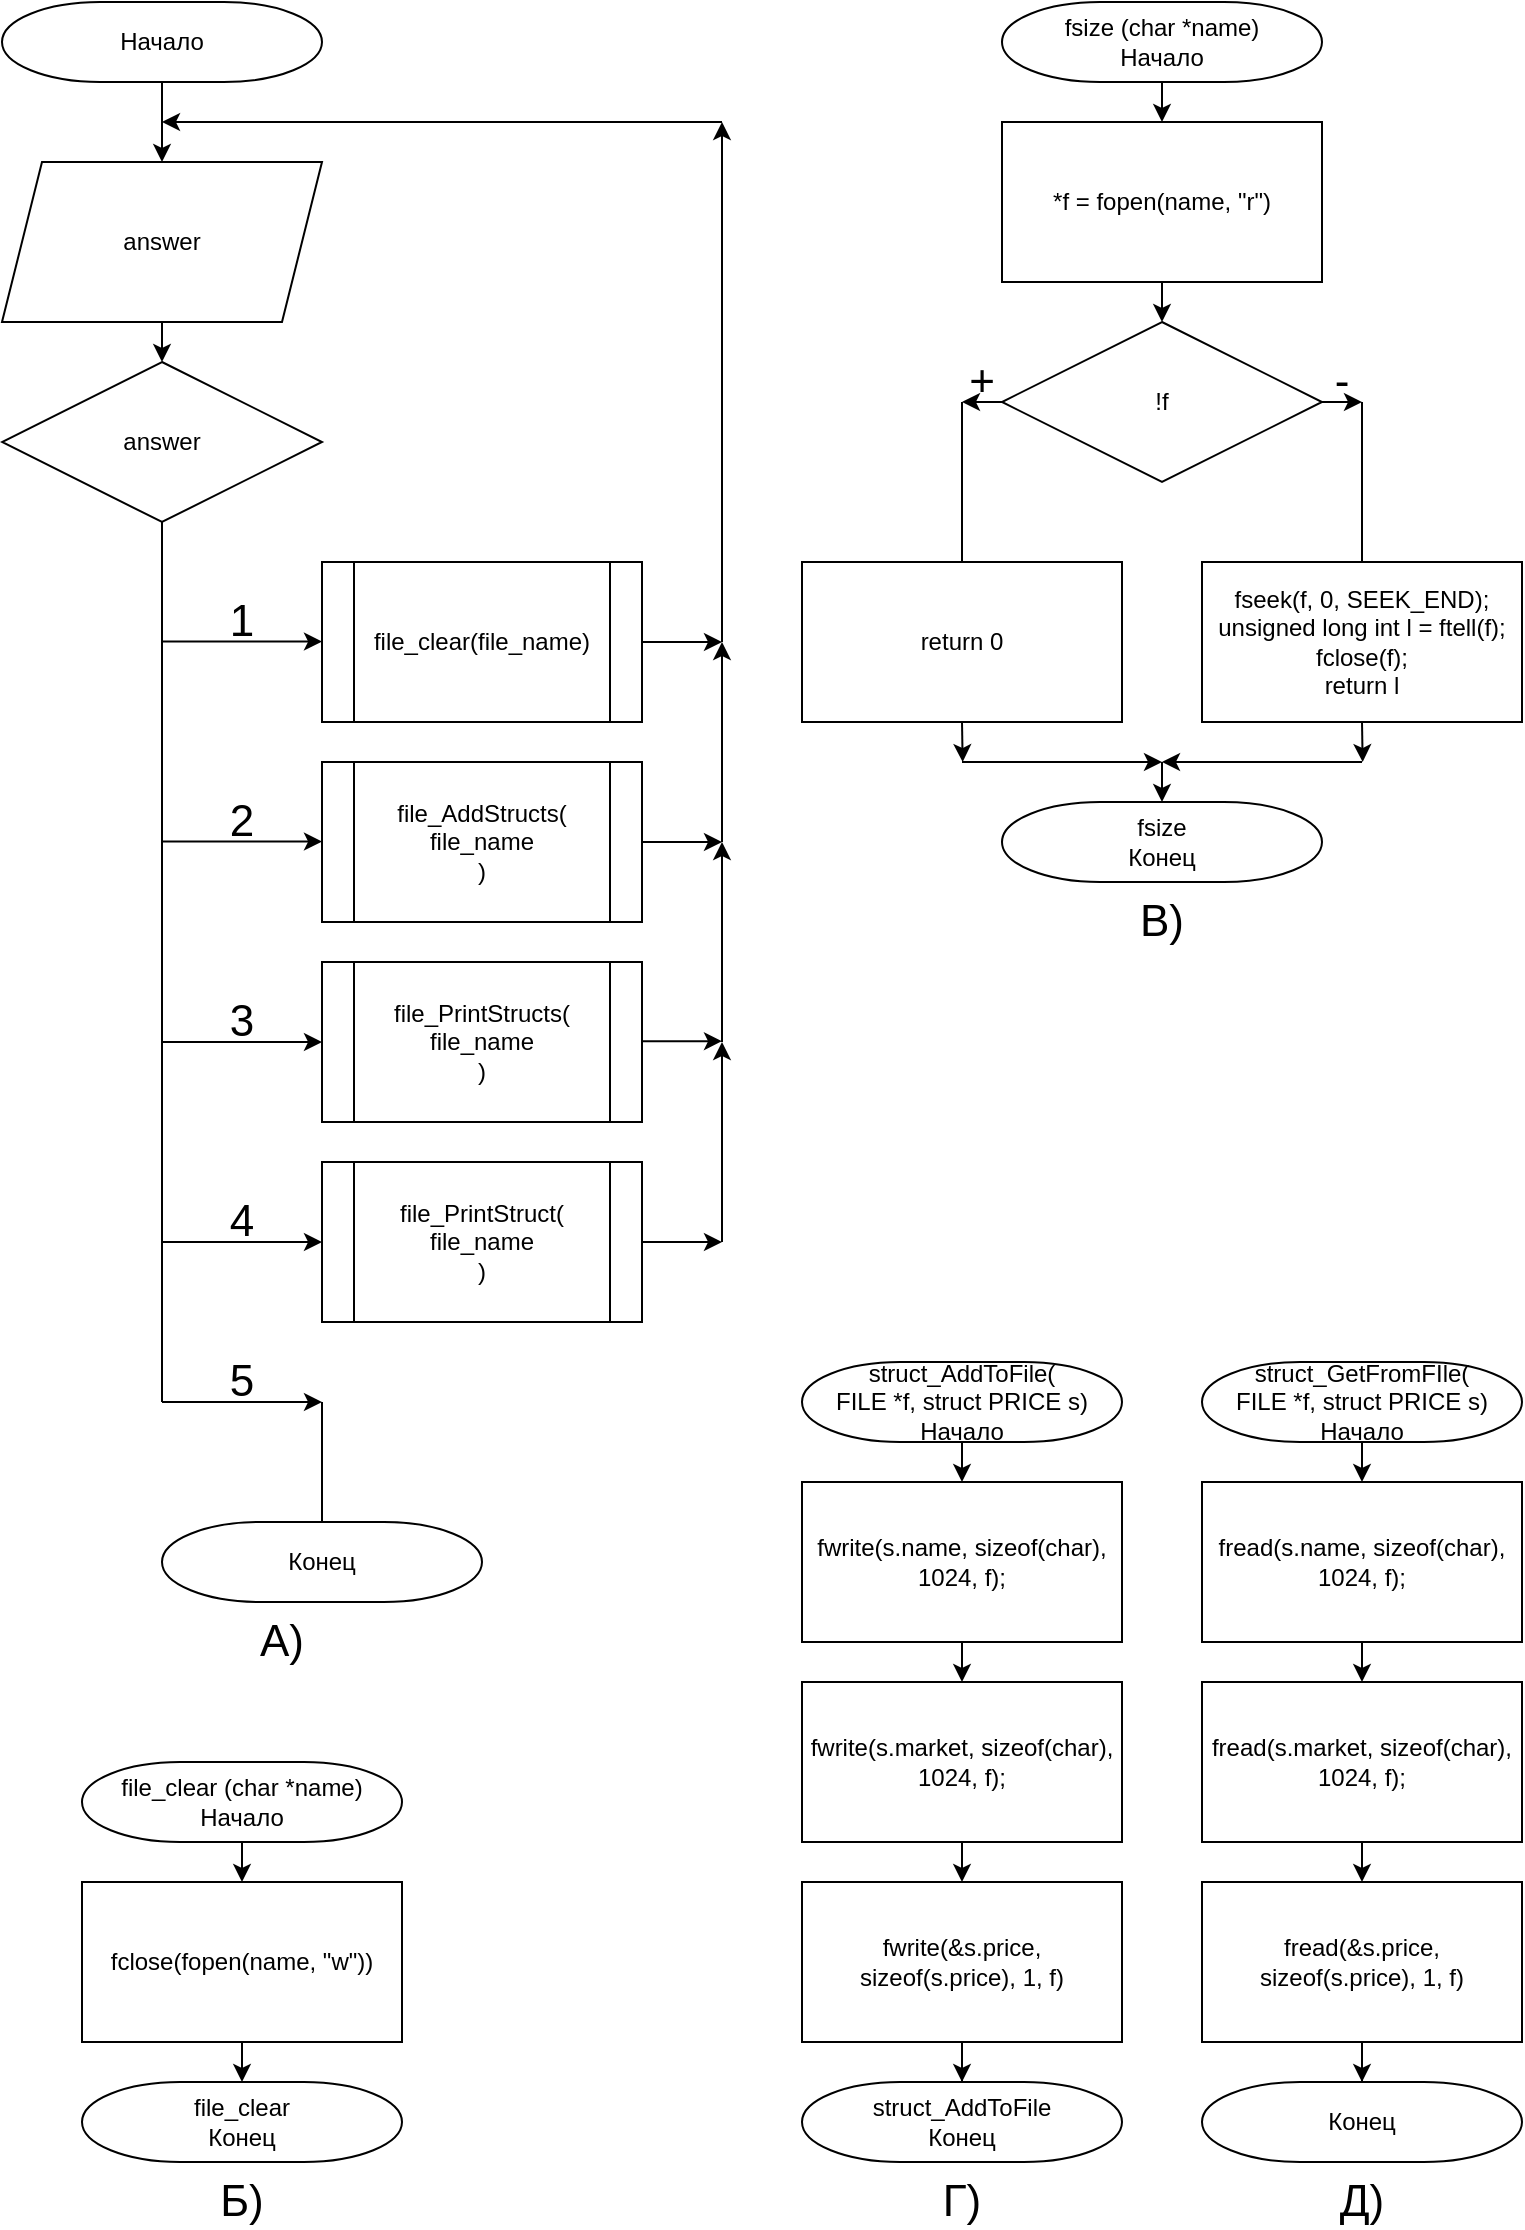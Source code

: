 <mxfile version="14.1.8" type="device" pages="3"><diagram id="pUwNR66E3XtHaCzTNT6c" name="main;fsize;file_clear;struct_AddToFile;struct_GetFromFile"><mxGraphModel dx="1086" dy="970" grid="1" gridSize="10" guides="1" tooltips="1" connect="1" arrows="1" fold="1" page="1" pageScale="1" pageWidth="827" pageHeight="1169" math="0" shadow="0"><root><mxCell id="0"/><mxCell id="1" parent="0"/><mxCell id="ccb8fR4WlnokA4DlGtpQ-32" style="edgeStyle=orthogonalEdgeStyle;rounded=0;orthogonalLoop=1;jettySize=auto;html=1;exitX=0.5;exitY=1;exitDx=0;exitDy=0;exitPerimeter=0;entryX=0.5;entryY=0;entryDx=0;entryDy=0;" parent="1" source="ccb8fR4WlnokA4DlGtpQ-3" target="ccb8fR4WlnokA4DlGtpQ-5" edge="1"><mxGeometry relative="1" as="geometry"/></mxCell><mxCell id="ccb8fR4WlnokA4DlGtpQ-3" value="Начало" style="strokeWidth=1;html=1;shape=mxgraph.flowchart.terminator;whiteSpace=wrap;perimeterSpacing=0;aspect=fixed;" parent="1" vertex="1"><mxGeometry x="40" y="40" width="160" height="40" as="geometry"/></mxCell><mxCell id="ccb8fR4WlnokA4DlGtpQ-33" style="edgeStyle=orthogonalEdgeStyle;rounded=0;orthogonalLoop=1;jettySize=auto;html=1;exitX=0.5;exitY=1;exitDx=0;exitDy=0;entryX=0.5;entryY=0;entryDx=0;entryDy=0;" parent="1" source="ccb8fR4WlnokA4DlGtpQ-5" target="ccb8fR4WlnokA4DlGtpQ-6" edge="1"><mxGeometry relative="1" as="geometry"/></mxCell><mxCell id="ccb8fR4WlnokA4DlGtpQ-5" value="answer" style="shape=parallelogram;perimeter=parallelogramPerimeter;whiteSpace=wrap;html=1;fixedSize=1;" parent="1" vertex="1"><mxGeometry x="40" y="120" width="160" height="80" as="geometry"/></mxCell><mxCell id="ccb8fR4WlnokA4DlGtpQ-6" value="answer" style="rhombus;whiteSpace=wrap;html=1;strokeWidth=1;" parent="1" vertex="1"><mxGeometry x="40" y="220" width="160" height="80" as="geometry"/></mxCell><mxCell id="ccb8fR4WlnokA4DlGtpQ-7" value="file_clear(file_name)" style="shape=process;whiteSpace=wrap;html=1;backgroundOutline=1;" parent="1" vertex="1"><mxGeometry x="200" y="320" width="160" height="80" as="geometry"/></mxCell><mxCell id="ccb8fR4WlnokA4DlGtpQ-8" value="file_AddStructs(&lt;br&gt;file_name&lt;br&gt;)" style="shape=process;whiteSpace=wrap;html=1;backgroundOutline=1;" parent="1" vertex="1"><mxGeometry x="200" y="420" width="160" height="80" as="geometry"/></mxCell><mxCell id="ccb8fR4WlnokA4DlGtpQ-9" value="file_PrintStructs(&lt;br&gt;file_name&lt;br&gt;)" style="shape=process;whiteSpace=wrap;html=1;backgroundOutline=1;" parent="1" vertex="1"><mxGeometry x="200" y="520" width="160" height="80" as="geometry"/></mxCell><mxCell id="ccb8fR4WlnokA4DlGtpQ-10" value="file_PrintStruct(&lt;br&gt;file_name&lt;br&gt;)" style="shape=process;whiteSpace=wrap;html=1;backgroundOutline=1;" parent="1" vertex="1"><mxGeometry x="200" y="620" width="160" height="80" as="geometry"/></mxCell><mxCell id="ccb8fR4WlnokA4DlGtpQ-11" value="" style="endArrow=none;html=1;entryX=0.5;entryY=1;entryDx=0;entryDy=0;" parent="1" target="ccb8fR4WlnokA4DlGtpQ-6" edge="1"><mxGeometry width="50" height="50" relative="1" as="geometry"><mxPoint x="120" y="740" as="sourcePoint"/><mxPoint x="340" y="450" as="targetPoint"/></mxGeometry></mxCell><mxCell id="ccb8fR4WlnokA4DlGtpQ-12" value="" style="endArrow=classic;html=1;entryX=0;entryY=0.5;entryDx=0;entryDy=0;" parent="1" target="ccb8fR4WlnokA4DlGtpQ-10" edge="1"><mxGeometry width="50" height="50" relative="1" as="geometry"><mxPoint x="120" y="660" as="sourcePoint"/><mxPoint x="160" y="700" as="targetPoint"/></mxGeometry></mxCell><mxCell id="ccb8fR4WlnokA4DlGtpQ-13" value="" style="endArrow=classic;html=1;entryX=0;entryY=0.5;entryDx=0;entryDy=0;" parent="1" target="ccb8fR4WlnokA4DlGtpQ-9" edge="1"><mxGeometry width="50" height="50" relative="1" as="geometry"><mxPoint x="120" y="560" as="sourcePoint"/><mxPoint x="370" y="450" as="targetPoint"/></mxGeometry></mxCell><mxCell id="ccb8fR4WlnokA4DlGtpQ-14" value="" style="endArrow=classic;html=1;entryX=0;entryY=0.5;entryDx=0;entryDy=0;" parent="1" edge="1"><mxGeometry width="50" height="50" relative="1" as="geometry"><mxPoint x="120" y="459.8" as="sourcePoint"/><mxPoint x="200" y="459.8" as="targetPoint"/></mxGeometry></mxCell><mxCell id="ccb8fR4WlnokA4DlGtpQ-15" value="" style="endArrow=classic;html=1;entryX=0;entryY=0.5;entryDx=0;entryDy=0;" parent="1" edge="1"><mxGeometry width="50" height="50" relative="1" as="geometry"><mxPoint x="120" y="359.8" as="sourcePoint"/><mxPoint x="200" y="359.8" as="targetPoint"/></mxGeometry></mxCell><mxCell id="ccb8fR4WlnokA4DlGtpQ-16" value="&lt;font style=&quot;font-size: 22px&quot;&gt;1&lt;/font&gt;" style="text;html=1;strokeColor=none;fillColor=none;align=center;verticalAlign=middle;whiteSpace=wrap;rounded=0;" parent="1" vertex="1"><mxGeometry x="140" y="340" width="40" height="20" as="geometry"/></mxCell><mxCell id="ccb8fR4WlnokA4DlGtpQ-17" value="" style="endArrow=classic;html=1;entryX=0;entryY=0.5;entryDx=0;entryDy=0;" parent="1" edge="1"><mxGeometry width="50" height="50" relative="1" as="geometry"><mxPoint x="120" y="740" as="sourcePoint"/><mxPoint x="200" y="740" as="targetPoint"/></mxGeometry></mxCell><mxCell id="ccb8fR4WlnokA4DlGtpQ-18" value="&lt;font style=&quot;font-size: 22px&quot;&gt;2&lt;/font&gt;" style="text;html=1;strokeColor=none;fillColor=none;align=center;verticalAlign=middle;whiteSpace=wrap;rounded=0;" parent="1" vertex="1"><mxGeometry x="140" y="440" width="40" height="20" as="geometry"/></mxCell><mxCell id="ccb8fR4WlnokA4DlGtpQ-19" value="&lt;font style=&quot;font-size: 22px&quot;&gt;3&lt;/font&gt;" style="text;html=1;strokeColor=none;fillColor=none;align=center;verticalAlign=middle;whiteSpace=wrap;rounded=0;" parent="1" vertex="1"><mxGeometry x="140" y="540" width="40" height="20" as="geometry"/></mxCell><mxCell id="ccb8fR4WlnokA4DlGtpQ-20" value="&lt;font style=&quot;font-size: 22px&quot;&gt;4&lt;/font&gt;" style="text;html=1;strokeColor=none;fillColor=none;align=center;verticalAlign=middle;whiteSpace=wrap;rounded=0;" parent="1" vertex="1"><mxGeometry x="140" y="640" width="40" height="20" as="geometry"/></mxCell><mxCell id="ccb8fR4WlnokA4DlGtpQ-21" value="&lt;font style=&quot;font-size: 22px&quot;&gt;5&lt;/font&gt;" style="text;html=1;strokeColor=none;fillColor=none;align=center;verticalAlign=middle;whiteSpace=wrap;rounded=0;" parent="1" vertex="1"><mxGeometry x="140" y="720" width="40" height="20" as="geometry"/></mxCell><mxCell id="ccb8fR4WlnokA4DlGtpQ-22" value="" style="endArrow=classic;html=1;exitX=1;exitY=0.5;exitDx=0;exitDy=0;" parent="1" source="ccb8fR4WlnokA4DlGtpQ-7" edge="1"><mxGeometry width="50" height="50" relative="1" as="geometry"><mxPoint x="320" y="340" as="sourcePoint"/><mxPoint x="400" y="360" as="targetPoint"/></mxGeometry></mxCell><mxCell id="ccb8fR4WlnokA4DlGtpQ-23" value="" style="endArrow=classic;html=1;exitX=1;exitY=0.5;exitDx=0;exitDy=0;" parent="1" edge="1"><mxGeometry width="50" height="50" relative="1" as="geometry"><mxPoint x="360" y="460" as="sourcePoint"/><mxPoint x="400" y="460" as="targetPoint"/></mxGeometry></mxCell><mxCell id="ccb8fR4WlnokA4DlGtpQ-24" value="" style="endArrow=classic;html=1;exitX=1;exitY=0.5;exitDx=0;exitDy=0;" parent="1" edge="1"><mxGeometry width="50" height="50" relative="1" as="geometry"><mxPoint x="360" y="559.6" as="sourcePoint"/><mxPoint x="400" y="559.6" as="targetPoint"/></mxGeometry></mxCell><mxCell id="ccb8fR4WlnokA4DlGtpQ-25" value="" style="endArrow=classic;html=1;exitX=1;exitY=0.5;exitDx=0;exitDy=0;" parent="1" edge="1"><mxGeometry width="50" height="50" relative="1" as="geometry"><mxPoint x="360" y="660" as="sourcePoint"/><mxPoint x="400" y="660" as="targetPoint"/></mxGeometry></mxCell><mxCell id="ccb8fR4WlnokA4DlGtpQ-27" value="" style="endArrow=classic;html=1;" parent="1" edge="1"><mxGeometry width="50" height="50" relative="1" as="geometry"><mxPoint x="400" y="660" as="sourcePoint"/><mxPoint x="400" y="560" as="targetPoint"/></mxGeometry></mxCell><mxCell id="ccb8fR4WlnokA4DlGtpQ-28" value="" style="endArrow=classic;html=1;" parent="1" edge="1"><mxGeometry width="50" height="50" relative="1" as="geometry"><mxPoint x="400" y="560" as="sourcePoint"/><mxPoint x="400" y="460" as="targetPoint"/></mxGeometry></mxCell><mxCell id="ccb8fR4WlnokA4DlGtpQ-29" value="" style="endArrow=classic;html=1;" parent="1" edge="1"><mxGeometry width="50" height="50" relative="1" as="geometry"><mxPoint x="400" y="460" as="sourcePoint"/><mxPoint x="400" y="360" as="targetPoint"/></mxGeometry></mxCell><mxCell id="ccb8fR4WlnokA4DlGtpQ-30" value="" style="endArrow=classic;html=1;" parent="1" edge="1"><mxGeometry width="50" height="50" relative="1" as="geometry"><mxPoint x="400" y="360" as="sourcePoint"/><mxPoint x="400" y="100" as="targetPoint"/></mxGeometry></mxCell><mxCell id="ccb8fR4WlnokA4DlGtpQ-31" value="" style="endArrow=classic;html=1;" parent="1" edge="1"><mxGeometry width="50" height="50" relative="1" as="geometry"><mxPoint x="400" y="100" as="sourcePoint"/><mxPoint x="120" y="100" as="targetPoint"/></mxGeometry></mxCell><mxCell id="ccb8fR4WlnokA4DlGtpQ-34" value="" style="endArrow=none;html=1;" parent="1" edge="1"><mxGeometry width="50" height="50" relative="1" as="geometry"><mxPoint x="200" y="800" as="sourcePoint"/><mxPoint x="200" y="740" as="targetPoint"/></mxGeometry></mxCell><mxCell id="ccb8fR4WlnokA4DlGtpQ-35" value="Конец" style="strokeWidth=1;html=1;shape=mxgraph.flowchart.terminator;whiteSpace=wrap;perimeterSpacing=0;aspect=fixed;" parent="1" vertex="1"><mxGeometry x="120" y="800" width="160" height="40" as="geometry"/></mxCell><mxCell id="ccb8fR4WlnokA4DlGtpQ-45" style="edgeStyle=orthogonalEdgeStyle;rounded=0;orthogonalLoop=1;jettySize=auto;html=1;exitX=0.5;exitY=1;exitDx=0;exitDy=0;exitPerimeter=0;entryX=0.5;entryY=0;entryDx=0;entryDy=0;" parent="1" source="ccb8fR4WlnokA4DlGtpQ-36" target="ccb8fR4WlnokA4DlGtpQ-37" edge="1"><mxGeometry relative="1" as="geometry"/></mxCell><mxCell id="ccb8fR4WlnokA4DlGtpQ-36" value="fsize (char *name)&lt;br&gt;Начало" style="strokeWidth=1;html=1;shape=mxgraph.flowchart.terminator;whiteSpace=wrap;perimeterSpacing=0;aspect=fixed;" parent="1" vertex="1"><mxGeometry x="540" y="40" width="160" height="40" as="geometry"/></mxCell><mxCell id="ccb8fR4WlnokA4DlGtpQ-46" style="edgeStyle=orthogonalEdgeStyle;rounded=0;orthogonalLoop=1;jettySize=auto;html=1;exitX=0.5;exitY=1;exitDx=0;exitDy=0;entryX=0.5;entryY=0;entryDx=0;entryDy=0;" parent="1" source="ccb8fR4WlnokA4DlGtpQ-37" target="ccb8fR4WlnokA4DlGtpQ-38" edge="1"><mxGeometry relative="1" as="geometry"/></mxCell><mxCell id="ccb8fR4WlnokA4DlGtpQ-37" value="*f = fopen(name, &quot;r&quot;)" style="rounded=0;whiteSpace=wrap;html=1;" parent="1" vertex="1"><mxGeometry x="540" y="100" width="160" height="80" as="geometry"/></mxCell><mxCell id="ccb8fR4WlnokA4DlGtpQ-38" value="!f" style="rhombus;whiteSpace=wrap;html=1;strokeWidth=1;" parent="1" vertex="1"><mxGeometry x="540" y="200" width="160" height="80" as="geometry"/></mxCell><mxCell id="ccb8fR4WlnokA4DlGtpQ-48" style="edgeStyle=orthogonalEdgeStyle;rounded=0;orthogonalLoop=1;jettySize=auto;html=1;exitX=0.5;exitY=1;exitDx=0;exitDy=0;" parent="1" source="ccb8fR4WlnokA4DlGtpQ-39" edge="1"><mxGeometry relative="1" as="geometry"><mxPoint x="520.333" y="420" as="targetPoint"/></mxGeometry></mxCell><mxCell id="ccb8fR4WlnokA4DlGtpQ-39" value="return 0" style="rounded=0;whiteSpace=wrap;html=1;" parent="1" vertex="1"><mxGeometry x="440" y="320" width="160" height="80" as="geometry"/></mxCell><mxCell id="ccb8fR4WlnokA4DlGtpQ-49" style="edgeStyle=orthogonalEdgeStyle;rounded=0;orthogonalLoop=1;jettySize=auto;html=1;exitX=0.5;exitY=1;exitDx=0;exitDy=0;" parent="1" source="ccb8fR4WlnokA4DlGtpQ-40" edge="1"><mxGeometry relative="1" as="geometry"><mxPoint x="720.333" y="420" as="targetPoint"/></mxGeometry></mxCell><mxCell id="ccb8fR4WlnokA4DlGtpQ-40" value="&lt;div&gt;fseek(f, 0, SEEK_END);&lt;/div&gt;&lt;div&gt;&lt;span&gt;&#9;&lt;/span&gt;unsigned long int l = ftell(f);&lt;/div&gt;&lt;div&gt;&lt;span&gt;&#9;&lt;/span&gt;&lt;/div&gt;&lt;div&gt;&lt;span&gt;&#9;&lt;/span&gt;fclose(f);&lt;/div&gt;&lt;div&gt;&lt;span&gt;&#9;&lt;/span&gt;return l&lt;/div&gt;" style="rounded=0;whiteSpace=wrap;html=1;" parent="1" vertex="1"><mxGeometry x="640" y="320" width="160" height="80" as="geometry"/></mxCell><mxCell id="ccb8fR4WlnokA4DlGtpQ-41" value="" style="endArrow=classic;html=1;exitX=1;exitY=0.5;exitDx=0;exitDy=0;" parent="1" source="ccb8fR4WlnokA4DlGtpQ-38" edge="1"><mxGeometry width="50" height="50" relative="1" as="geometry"><mxPoint x="690" y="490" as="sourcePoint"/><mxPoint x="720" y="240" as="targetPoint"/></mxGeometry></mxCell><mxCell id="ccb8fR4WlnokA4DlGtpQ-42" value="" style="endArrow=classic;html=1;exitX=0;exitY=0.5;exitDx=0;exitDy=0;" parent="1" source="ccb8fR4WlnokA4DlGtpQ-38" edge="1"><mxGeometry width="50" height="50" relative="1" as="geometry"><mxPoint x="690" y="490" as="sourcePoint"/><mxPoint x="520" y="240" as="targetPoint"/></mxGeometry></mxCell><mxCell id="ccb8fR4WlnokA4DlGtpQ-43" value="" style="endArrow=none;html=1;exitX=0.5;exitY=0;exitDx=0;exitDy=0;" parent="1" source="ccb8fR4WlnokA4DlGtpQ-40" edge="1"><mxGeometry width="50" height="50" relative="1" as="geometry"><mxPoint x="750" y="290" as="sourcePoint"/><mxPoint x="720" y="240" as="targetPoint"/></mxGeometry></mxCell><mxCell id="ccb8fR4WlnokA4DlGtpQ-44" value="" style="endArrow=none;html=1;exitX=0.5;exitY=0;exitDx=0;exitDy=0;" parent="1" source="ccb8fR4WlnokA4DlGtpQ-39" edge="1"><mxGeometry width="50" height="50" relative="1" as="geometry"><mxPoint x="710" y="500" as="sourcePoint"/><mxPoint x="520" y="240" as="targetPoint"/></mxGeometry></mxCell><mxCell id="ccb8fR4WlnokA4DlGtpQ-47" value="fsize&lt;br&gt;Конец" style="strokeWidth=1;html=1;shape=mxgraph.flowchart.terminator;whiteSpace=wrap;perimeterSpacing=0;aspect=fixed;" parent="1" vertex="1"><mxGeometry x="540" y="440" width="160" height="40" as="geometry"/></mxCell><mxCell id="ccb8fR4WlnokA4DlGtpQ-50" value="" style="endArrow=classic;html=1;" parent="1" edge="1"><mxGeometry width="50" height="50" relative="1" as="geometry"><mxPoint x="520" y="420" as="sourcePoint"/><mxPoint x="620" y="420" as="targetPoint"/></mxGeometry></mxCell><mxCell id="ccb8fR4WlnokA4DlGtpQ-51" value="" style="endArrow=classic;html=1;" parent="1" edge="1"><mxGeometry width="50" height="50" relative="1" as="geometry"><mxPoint x="720" y="420" as="sourcePoint"/><mxPoint x="620" y="420" as="targetPoint"/></mxGeometry></mxCell><mxCell id="ccb8fR4WlnokA4DlGtpQ-52" value="" style="endArrow=classic;html=1;entryX=0.5;entryY=0;entryDx=0;entryDy=0;entryPerimeter=0;" parent="1" target="ccb8fR4WlnokA4DlGtpQ-47" edge="1"><mxGeometry width="50" height="50" relative="1" as="geometry"><mxPoint x="620" y="420" as="sourcePoint"/><mxPoint x="740" y="440" as="targetPoint"/></mxGeometry></mxCell><mxCell id="ccb8fR4WlnokA4DlGtpQ-53" value="&lt;font style=&quot;font-size: 22px&quot;&gt;+&lt;/font&gt;" style="text;html=1;strokeColor=none;fillColor=none;align=center;verticalAlign=middle;whiteSpace=wrap;rounded=0;" parent="1" vertex="1"><mxGeometry x="510" y="220" width="40" height="20" as="geometry"/></mxCell><mxCell id="ccb8fR4WlnokA4DlGtpQ-54" value="&lt;font style=&quot;font-size: 22px&quot;&gt;-&lt;/font&gt;" style="text;html=1;strokeColor=none;fillColor=none;align=center;verticalAlign=middle;whiteSpace=wrap;rounded=0;" parent="1" vertex="1"><mxGeometry x="690" y="220" width="40" height="20" as="geometry"/></mxCell><mxCell id="ccb8fR4WlnokA4DlGtpQ-58" style="edgeStyle=orthogonalEdgeStyle;rounded=0;orthogonalLoop=1;jettySize=auto;html=1;exitX=0.5;exitY=1;exitDx=0;exitDy=0;exitPerimeter=0;entryX=0.5;entryY=0;entryDx=0;entryDy=0;" parent="1" source="ccb8fR4WlnokA4DlGtpQ-55" target="ccb8fR4WlnokA4DlGtpQ-56" edge="1"><mxGeometry relative="1" as="geometry"/></mxCell><mxCell id="ccb8fR4WlnokA4DlGtpQ-55" value="file_clear (char *name)&lt;br&gt;Начало" style="strokeWidth=1;html=1;shape=mxgraph.flowchart.terminator;whiteSpace=wrap;perimeterSpacing=0;aspect=fixed;" parent="1" vertex="1"><mxGeometry x="80" y="920" width="160" height="40" as="geometry"/></mxCell><mxCell id="ccb8fR4WlnokA4DlGtpQ-59" style="edgeStyle=orthogonalEdgeStyle;rounded=0;orthogonalLoop=1;jettySize=auto;html=1;exitX=0.5;exitY=1;exitDx=0;exitDy=0;entryX=0.5;entryY=0;entryDx=0;entryDy=0;entryPerimeter=0;" parent="1" source="ccb8fR4WlnokA4DlGtpQ-56" target="ccb8fR4WlnokA4DlGtpQ-57" edge="1"><mxGeometry relative="1" as="geometry"><mxPoint x="160.333" y="1070" as="targetPoint"/></mxGeometry></mxCell><mxCell id="ccb8fR4WlnokA4DlGtpQ-56" value="fclose(fopen(name, &quot;w&quot;))" style="rounded=0;whiteSpace=wrap;html=1;" parent="1" vertex="1"><mxGeometry x="80" y="980" width="160" height="80" as="geometry"/></mxCell><mxCell id="ccb8fR4WlnokA4DlGtpQ-57" value="file_clear&lt;br&gt;Конец" style="strokeWidth=1;html=1;shape=mxgraph.flowchart.terminator;whiteSpace=wrap;perimeterSpacing=0;aspect=fixed;" parent="1" vertex="1"><mxGeometry x="80" y="1080" width="160" height="40" as="geometry"/></mxCell><mxCell id="ccb8fR4WlnokA4DlGtpQ-65" style="edgeStyle=orthogonalEdgeStyle;rounded=0;orthogonalLoop=1;jettySize=auto;html=1;exitX=0.5;exitY=1;exitDx=0;exitDy=0;exitPerimeter=0;entryX=0.5;entryY=0;entryDx=0;entryDy=0;" parent="1" source="ccb8fR4WlnokA4DlGtpQ-60" target="ccb8fR4WlnokA4DlGtpQ-61" edge="1"><mxGeometry relative="1" as="geometry"/></mxCell><mxCell id="ccb8fR4WlnokA4DlGtpQ-60" value="struct_AddToFile(&lt;br&gt;FILE *f, struct PRICE s)&lt;br&gt;Начало" style="strokeWidth=1;html=1;shape=mxgraph.flowchart.terminator;whiteSpace=wrap;perimeterSpacing=0;aspect=fixed;" parent="1" vertex="1"><mxGeometry x="440" y="720" width="160" height="40" as="geometry"/></mxCell><mxCell id="ccb8fR4WlnokA4DlGtpQ-66" style="edgeStyle=orthogonalEdgeStyle;rounded=0;orthogonalLoop=1;jettySize=auto;html=1;exitX=0.5;exitY=1;exitDx=0;exitDy=0;entryX=0.5;entryY=0;entryDx=0;entryDy=0;" parent="1" source="ccb8fR4WlnokA4DlGtpQ-61" target="ccb8fR4WlnokA4DlGtpQ-62" edge="1"><mxGeometry relative="1" as="geometry"/></mxCell><mxCell id="ccb8fR4WlnokA4DlGtpQ-61" value="&lt;div&gt;fwrite(s.name, sizeof(char), 1024, f);&lt;/div&gt;" style="rounded=0;whiteSpace=wrap;html=1;" parent="1" vertex="1"><mxGeometry x="440" y="780" width="160" height="80" as="geometry"/></mxCell><mxCell id="ccb8fR4WlnokA4DlGtpQ-67" style="edgeStyle=orthogonalEdgeStyle;rounded=0;orthogonalLoop=1;jettySize=auto;html=1;exitX=0.5;exitY=1;exitDx=0;exitDy=0;entryX=0.5;entryY=0;entryDx=0;entryDy=0;" parent="1" source="ccb8fR4WlnokA4DlGtpQ-62" target="ccb8fR4WlnokA4DlGtpQ-63" edge="1"><mxGeometry relative="1" as="geometry"/></mxCell><mxCell id="ccb8fR4WlnokA4DlGtpQ-62" value="&lt;div&gt;fwrite(s.market, sizeof(char), 1024, f);&lt;/div&gt;" style="rounded=0;whiteSpace=wrap;html=1;" parent="1" vertex="1"><mxGeometry x="440" y="880" width="160" height="80" as="geometry"/></mxCell><mxCell id="ccb8fR4WlnokA4DlGtpQ-68" style="edgeStyle=orthogonalEdgeStyle;rounded=0;orthogonalLoop=1;jettySize=auto;html=1;exitX=0.5;exitY=1;exitDx=0;exitDy=0;" parent="1" source="ccb8fR4WlnokA4DlGtpQ-63" target="ccb8fR4WlnokA4DlGtpQ-64" edge="1"><mxGeometry relative="1" as="geometry"/></mxCell><mxCell id="ccb8fR4WlnokA4DlGtpQ-63" value="fwrite(&amp;amp;s.price, sizeof(s.price), 1, f)" style="rounded=0;whiteSpace=wrap;html=1;" parent="1" vertex="1"><mxGeometry x="440" y="980" width="160" height="80" as="geometry"/></mxCell><mxCell id="ccb8fR4WlnokA4DlGtpQ-64" value="struct_AddToFile&lt;br&gt;Конец" style="strokeWidth=1;html=1;shape=mxgraph.flowchart.terminator;whiteSpace=wrap;perimeterSpacing=0;aspect=fixed;" parent="1" vertex="1"><mxGeometry x="440" y="1080" width="160" height="40" as="geometry"/></mxCell><mxCell id="ccb8fR4WlnokA4DlGtpQ-69" value="&lt;font style=&quot;font-size: 22px&quot;&gt;А)&lt;/font&gt;" style="text;html=1;strokeColor=none;fillColor=none;align=center;verticalAlign=middle;whiteSpace=wrap;rounded=0;" parent="1" vertex="1"><mxGeometry x="160" y="850" width="40" height="20" as="geometry"/></mxCell><mxCell id="ccb8fR4WlnokA4DlGtpQ-70" value="&lt;font style=&quot;font-size: 22px&quot;&gt;В)&lt;/font&gt;" style="text;html=1;strokeColor=none;fillColor=none;align=center;verticalAlign=middle;whiteSpace=wrap;rounded=0;" parent="1" vertex="1"><mxGeometry x="600" y="490" width="40" height="20" as="geometry"/></mxCell><mxCell id="ccb8fR4WlnokA4DlGtpQ-71" value="&lt;font style=&quot;font-size: 22px&quot;&gt;Б)&lt;/font&gt;" style="text;html=1;strokeColor=none;fillColor=none;align=center;verticalAlign=middle;whiteSpace=wrap;rounded=0;" parent="1" vertex="1"><mxGeometry x="140" y="1130" width="40" height="20" as="geometry"/></mxCell><mxCell id="ccb8fR4WlnokA4DlGtpQ-72" style="edgeStyle=orthogonalEdgeStyle;rounded=0;orthogonalLoop=1;jettySize=auto;html=1;exitX=0.5;exitY=1;exitDx=0;exitDy=0;exitPerimeter=0;entryX=0.5;entryY=0;entryDx=0;entryDy=0;" parent="1" source="ccb8fR4WlnokA4DlGtpQ-73" target="ccb8fR4WlnokA4DlGtpQ-75" edge="1"><mxGeometry relative="1" as="geometry"/></mxCell><mxCell id="ccb8fR4WlnokA4DlGtpQ-73" value="struct_GetFromFIle(&lt;br&gt;FILE *f, struct PRICE s)&lt;br&gt;Начало" style="strokeWidth=1;html=1;shape=mxgraph.flowchart.terminator;whiteSpace=wrap;perimeterSpacing=0;aspect=fixed;" parent="1" vertex="1"><mxGeometry x="640" y="720" width="160" height="40" as="geometry"/></mxCell><mxCell id="ccb8fR4WlnokA4DlGtpQ-74" style="edgeStyle=orthogonalEdgeStyle;rounded=0;orthogonalLoop=1;jettySize=auto;html=1;exitX=0.5;exitY=1;exitDx=0;exitDy=0;entryX=0.5;entryY=0;entryDx=0;entryDy=0;" parent="1" source="ccb8fR4WlnokA4DlGtpQ-75" target="ccb8fR4WlnokA4DlGtpQ-77" edge="1"><mxGeometry relative="1" as="geometry"/></mxCell><mxCell id="ccb8fR4WlnokA4DlGtpQ-75" value="&lt;div&gt;fread(s.name, sizeof(char), 1024, f);&lt;/div&gt;" style="rounded=0;whiteSpace=wrap;html=1;" parent="1" vertex="1"><mxGeometry x="640" y="780" width="160" height="80" as="geometry"/></mxCell><mxCell id="ccb8fR4WlnokA4DlGtpQ-76" style="edgeStyle=orthogonalEdgeStyle;rounded=0;orthogonalLoop=1;jettySize=auto;html=1;exitX=0.5;exitY=1;exitDx=0;exitDy=0;entryX=0.5;entryY=0;entryDx=0;entryDy=0;" parent="1" source="ccb8fR4WlnokA4DlGtpQ-77" target="ccb8fR4WlnokA4DlGtpQ-79" edge="1"><mxGeometry relative="1" as="geometry"/></mxCell><mxCell id="ccb8fR4WlnokA4DlGtpQ-77" value="&lt;div&gt;fread(s.market, sizeof(char), 1024, f);&lt;/div&gt;" style="rounded=0;whiteSpace=wrap;html=1;" parent="1" vertex="1"><mxGeometry x="640" y="880" width="160" height="80" as="geometry"/></mxCell><mxCell id="ccb8fR4WlnokA4DlGtpQ-78" style="edgeStyle=orthogonalEdgeStyle;rounded=0;orthogonalLoop=1;jettySize=auto;html=1;exitX=0.5;exitY=1;exitDx=0;exitDy=0;" parent="1" source="ccb8fR4WlnokA4DlGtpQ-79" target="ccb8fR4WlnokA4DlGtpQ-80" edge="1"><mxGeometry relative="1" as="geometry"/></mxCell><mxCell id="ccb8fR4WlnokA4DlGtpQ-79" value="fread(&amp;amp;s.price, sizeof(s.price), 1, f)" style="rounded=0;whiteSpace=wrap;html=1;" parent="1" vertex="1"><mxGeometry x="640" y="980" width="160" height="80" as="geometry"/></mxCell><mxCell id="ccb8fR4WlnokA4DlGtpQ-80" value="Конец" style="strokeWidth=1;html=1;shape=mxgraph.flowchart.terminator;whiteSpace=wrap;perimeterSpacing=0;aspect=fixed;" parent="1" vertex="1"><mxGeometry x="640" y="1080" width="160" height="40" as="geometry"/></mxCell><mxCell id="ccb8fR4WlnokA4DlGtpQ-81" value="&lt;font style=&quot;font-size: 22px&quot;&gt;Г)&lt;/font&gt;" style="text;html=1;strokeColor=none;fillColor=none;align=center;verticalAlign=middle;whiteSpace=wrap;rounded=0;" parent="1" vertex="1"><mxGeometry x="500" y="1130" width="40" height="20" as="geometry"/></mxCell><mxCell id="ccb8fR4WlnokA4DlGtpQ-82" value="&lt;font style=&quot;font-size: 22px&quot;&gt;Д)&lt;/font&gt;" style="text;html=1;strokeColor=none;fillColor=none;align=center;verticalAlign=middle;whiteSpace=wrap;rounded=0;" parent="1" vertex="1"><mxGeometry x="700" y="1130" width="40" height="20" as="geometry"/></mxCell></root></mxGraphModel></diagram><diagram id="mZsjKYeiFfZJA3UFJFfk" name="file_PrintStructs;file_PrintStruct"><mxGraphModel dx="1426" dy="839" grid="1" gridSize="10" guides="1" tooltips="1" connect="1" arrows="1" fold="1" page="1" pageScale="1" pageWidth="827" pageHeight="1169" math="0" shadow="0"><root><mxCell id="-UKJw5WZtjxg51PLfslG-0"/><mxCell id="-UKJw5WZtjxg51PLfslG-1" parent="-UKJw5WZtjxg51PLfslG-0"/><mxCell id="07yZ-lyc0jUcrVffVJKU-12" style="edgeStyle=orthogonalEdgeStyle;rounded=0;orthogonalLoop=1;jettySize=auto;html=1;exitX=0.5;exitY=1;exitDx=0;exitDy=0;exitPerimeter=0;entryX=0.5;entryY=0;entryDx=0;entryDy=0;" edge="1" parent="-UKJw5WZtjxg51PLfslG-1" source="07yZ-lyc0jUcrVffVJKU-0" target="07yZ-lyc0jUcrVffVJKU-2"><mxGeometry relative="1" as="geometry"/></mxCell><mxCell id="07yZ-lyc0jUcrVffVJKU-0" value="file_PrintStructs (char *name)&lt;br&gt;Начало" style="strokeWidth=1;html=1;shape=mxgraph.flowchart.terminator;whiteSpace=wrap;perimeterSpacing=0;aspect=fixed;" vertex="1" parent="-UKJw5WZtjxg51PLfslG-1"><mxGeometry x="40" width="160" height="40" as="geometry"/></mxCell><mxCell id="07yZ-lyc0jUcrVffVJKU-2" value="f = fopen(name, &quot;r&quot;)" style="rounded=0;whiteSpace=wrap;html=1;" vertex="1" parent="-UKJw5WZtjxg51PLfslG-1"><mxGeometry x="40" y="60" width="160" height="80" as="geometry"/></mxCell><mxCell id="07yZ-lyc0jUcrVffVJKU-3" value="s.name, s.market, s.price" style="shape=parallelogram;perimeter=parallelogramPerimeter;whiteSpace=wrap;html=1;fixedSize=1;" vertex="1" parent="-UKJw5WZtjxg51PLfslG-1"><mxGeometry x="40" y="400" width="160" height="80" as="geometry"/></mxCell><mxCell id="07yZ-lyc0jUcrVffVJKU-7" style="edgeStyle=orthogonalEdgeStyle;rounded=0;orthogonalLoop=1;jettySize=auto;html=1;exitX=0.5;exitY=1;exitDx=0;exitDy=0;entryX=0.5;entryY=0;entryDx=0;entryDy=0;" edge="1" parent="-UKJw5WZtjxg51PLfslG-1" source="07yZ-lyc0jUcrVffVJKU-4" target="07yZ-lyc0jUcrVffVJKU-6"><mxGeometry relative="1" as="geometry"/></mxCell><mxCell id="07yZ-lyc0jUcrVffVJKU-4" value="!feof(f)" style="rhombus;whiteSpace=wrap;html=1;strokeWidth=1;" vertex="1" parent="-UKJw5WZtjxg51PLfslG-1"><mxGeometry x="40" y="180" width="160" height="80" as="geometry"/></mxCell><mxCell id="07yZ-lyc0jUcrVffVJKU-8" style="edgeStyle=orthogonalEdgeStyle;rounded=0;orthogonalLoop=1;jettySize=auto;html=1;exitX=0.5;exitY=1;exitDx=0;exitDy=0;entryX=0.5;entryY=0;entryDx=0;entryDy=0;" edge="1" parent="-UKJw5WZtjxg51PLfslG-1" source="07yZ-lyc0jUcrVffVJKU-6" target="07yZ-lyc0jUcrVffVJKU-3"><mxGeometry relative="1" as="geometry"/></mxCell><mxCell id="07yZ-lyc0jUcrVffVJKU-6" value="struct_GetFromFile(f, &amp;amp;s)" style="shape=process;whiteSpace=wrap;html=1;backgroundOutline=1;" vertex="1" parent="-UKJw5WZtjxg51PLfslG-1"><mxGeometry x="40" y="300" width="160" height="80" as="geometry"/></mxCell><mxCell id="07yZ-lyc0jUcrVffVJKU-9" value="" style="endArrow=classic;html=1;exitX=0.5;exitY=1;exitDx=0;exitDy=0;" edge="1" parent="-UKJw5WZtjxg51PLfslG-1" source="07yZ-lyc0jUcrVffVJKU-3"><mxGeometry width="50" height="50" relative="1" as="geometry"><mxPoint x="140" y="430" as="sourcePoint"/><mxPoint x="120" y="500" as="targetPoint"/></mxGeometry></mxCell><mxCell id="07yZ-lyc0jUcrVffVJKU-10" value="" style="endArrow=classic;html=1;" edge="1" parent="-UKJw5WZtjxg51PLfslG-1"><mxGeometry width="50" height="50" relative="1" as="geometry"><mxPoint x="120" y="500" as="sourcePoint"/><mxPoint x="20" y="500" as="targetPoint"/></mxGeometry></mxCell><mxCell id="07yZ-lyc0jUcrVffVJKU-11" value="" style="endArrow=classic;html=1;entryX=0.5;entryY=0;entryDx=0;entryDy=0;exitX=0.5;exitY=1;exitDx=0;exitDy=0;" edge="1" parent="-UKJw5WZtjxg51PLfslG-1" source="07yZ-lyc0jUcrVffVJKU-2" target="07yZ-lyc0jUcrVffVJKU-4"><mxGeometry width="50" height="50" relative="1" as="geometry"><mxPoint x="140" y="410" as="sourcePoint"/><mxPoint x="190" y="360" as="targetPoint"/></mxGeometry></mxCell><mxCell id="07yZ-lyc0jUcrVffVJKU-13" value="" style="endArrow=classic;html=1;" edge="1" parent="-UKJw5WZtjxg51PLfslG-1"><mxGeometry width="50" height="50" relative="1" as="geometry"><mxPoint x="20" y="500" as="sourcePoint"/><mxPoint x="20" y="160" as="targetPoint"/></mxGeometry></mxCell><mxCell id="07yZ-lyc0jUcrVffVJKU-14" value="" style="endArrow=classic;html=1;" edge="1" parent="-UKJw5WZtjxg51PLfslG-1"><mxGeometry width="50" height="50" relative="1" as="geometry"><mxPoint x="20" y="160" as="sourcePoint"/><mxPoint x="120" y="160" as="targetPoint"/></mxGeometry></mxCell><mxCell id="07yZ-lyc0jUcrVffVJKU-15" value="&lt;font style=&quot;font-size: 22px&quot;&gt;+&lt;/font&gt;" style="text;html=1;strokeColor=none;fillColor=none;align=center;verticalAlign=middle;whiteSpace=wrap;rounded=0;" vertex="1" parent="-UKJw5WZtjxg51PLfslG-1"><mxGeometry x="110" y="270" width="40" height="20" as="geometry"/></mxCell><mxCell id="07yZ-lyc0jUcrVffVJKU-16" value="" style="endArrow=classic;html=1;exitX=1;exitY=0.5;exitDx=0;exitDy=0;" edge="1" parent="-UKJw5WZtjxg51PLfslG-1" source="07yZ-lyc0jUcrVffVJKU-4"><mxGeometry width="50" height="50" relative="1" as="geometry"><mxPoint x="140" y="290" as="sourcePoint"/><mxPoint x="300" y="220" as="targetPoint"/></mxGeometry></mxCell><mxCell id="07yZ-lyc0jUcrVffVJKU-21" style="edgeStyle=orthogonalEdgeStyle;rounded=0;orthogonalLoop=1;jettySize=auto;html=1;exitX=0.5;exitY=1;exitDx=0;exitDy=0;entryX=0.5;entryY=0;entryDx=0;entryDy=0;entryPerimeter=0;" edge="1" parent="-UKJw5WZtjxg51PLfslG-1" source="07yZ-lyc0jUcrVffVJKU-17" target="07yZ-lyc0jUcrVffVJKU-20"><mxGeometry relative="1" as="geometry"/></mxCell><mxCell id="07yZ-lyc0jUcrVffVJKU-17" value="fclose(f)" style="rounded=0;whiteSpace=wrap;html=1;" vertex="1" parent="-UKJw5WZtjxg51PLfslG-1"><mxGeometry x="220" y="300" width="160" height="80" as="geometry"/></mxCell><mxCell id="07yZ-lyc0jUcrVffVJKU-18" value="" style="endArrow=classic;html=1;entryX=0.5;entryY=0;entryDx=0;entryDy=0;" edge="1" parent="-UKJw5WZtjxg51PLfslG-1" target="07yZ-lyc0jUcrVffVJKU-17"><mxGeometry width="50" height="50" relative="1" as="geometry"><mxPoint x="300" y="220" as="sourcePoint"/><mxPoint x="190" y="360" as="targetPoint"/></mxGeometry></mxCell><mxCell id="07yZ-lyc0jUcrVffVJKU-19" value="&lt;font style=&quot;font-size: 22px&quot;&gt;-&lt;/font&gt;" style="text;html=1;strokeColor=none;fillColor=none;align=center;verticalAlign=middle;whiteSpace=wrap;rounded=0;" vertex="1" parent="-UKJw5WZtjxg51PLfslG-1"><mxGeometry x="210" y="200" width="40" height="20" as="geometry"/></mxCell><mxCell id="07yZ-lyc0jUcrVffVJKU-20" value="&lt;span&gt;file_PrintStructs&lt;br&gt;Конец&lt;br&gt;&lt;/span&gt;" style="strokeWidth=1;html=1;shape=mxgraph.flowchart.terminator;whiteSpace=wrap;perimeterSpacing=0;aspect=fixed;" vertex="1" parent="-UKJw5WZtjxg51PLfslG-1"><mxGeometry x="220" y="520" width="160" height="40" as="geometry"/></mxCell><mxCell id="07yZ-lyc0jUcrVffVJKU-22" value="&lt;font style=&quot;font-size: 22px&quot;&gt;А)&lt;/font&gt;" style="text;html=1;strokeColor=none;fillColor=none;align=center;verticalAlign=middle;whiteSpace=wrap;rounded=0;" vertex="1" parent="-UKJw5WZtjxg51PLfslG-1"><mxGeometry x="160" y="565" width="40" height="20" as="geometry"/></mxCell><mxCell id="buFqDkHnfd-Wf-SJ2Vbf-0" style="edgeStyle=orthogonalEdgeStyle;rounded=0;orthogonalLoop=1;jettySize=auto;html=1;exitX=0.5;exitY=1;exitDx=0;exitDy=0;exitPerimeter=0;entryX=0.5;entryY=0;entryDx=0;entryDy=0;" edge="1" parent="-UKJw5WZtjxg51PLfslG-1" source="buFqDkHnfd-Wf-SJ2Vbf-1" target="buFqDkHnfd-Wf-SJ2Vbf-3"><mxGeometry relative="1" as="geometry"/></mxCell><mxCell id="buFqDkHnfd-Wf-SJ2Vbf-1" value="file_PrintStruct(char *name)&lt;br&gt;Начало" style="strokeWidth=1;html=1;shape=mxgraph.flowchart.terminator;whiteSpace=wrap;perimeterSpacing=0;aspect=fixed;" vertex="1" parent="-UKJw5WZtjxg51PLfslG-1"><mxGeometry x="600" width="160" height="40" as="geometry"/></mxCell><mxCell id="buFqDkHnfd-Wf-SJ2Vbf-2" style="edgeStyle=orthogonalEdgeStyle;rounded=0;orthogonalLoop=1;jettySize=auto;html=1;exitX=0.5;exitY=1;exitDx=0;exitDy=0;entryX=0.5;entryY=0;entryDx=0;entryDy=0;" edge="1" parent="-UKJw5WZtjxg51PLfslG-1" source="buFqDkHnfd-Wf-SJ2Vbf-3" target="buFqDkHnfd-Wf-SJ2Vbf-27"><mxGeometry relative="1" as="geometry"/></mxCell><mxCell id="buFqDkHnfd-Wf-SJ2Vbf-3" value="f = fopen(name, &quot;r+b&quot;);&lt;br&gt;isFound = 0;" style="rounded=0;whiteSpace=wrap;html=1;" vertex="1" parent="-UKJw5WZtjxg51PLfslG-1"><mxGeometry x="600" y="60" width="160" height="80" as="geometry"/></mxCell><mxCell id="buFqDkHnfd-Wf-SJ2Vbf-4" style="edgeStyle=orthogonalEdgeStyle;rounded=0;orthogonalLoop=1;jettySize=auto;html=1;exitX=0.5;exitY=1;exitDx=0;exitDy=0;entryX=0.5;entryY=0;entryDx=0;entryDy=0;" edge="1" parent="-UKJw5WZtjxg51PLfslG-1" source="buFqDkHnfd-Wf-SJ2Vbf-5" target="buFqDkHnfd-Wf-SJ2Vbf-7"><mxGeometry relative="1" as="geometry"/></mxCell><mxCell id="buFqDkHnfd-Wf-SJ2Vbf-5" value="!feof(f)" style="rhombus;whiteSpace=wrap;html=1;strokeWidth=1;" vertex="1" parent="-UKJw5WZtjxg51PLfslG-1"><mxGeometry x="600" y="280" width="160" height="80" as="geometry"/></mxCell><mxCell id="buFqDkHnfd-Wf-SJ2Vbf-6" style="edgeStyle=orthogonalEdgeStyle;rounded=0;orthogonalLoop=1;jettySize=auto;html=1;exitX=0.5;exitY=1;exitDx=0;exitDy=0;entryX=0.5;entryY=0;entryDx=0;entryDy=0;" edge="1" parent="-UKJw5WZtjxg51PLfslG-1" source="buFqDkHnfd-Wf-SJ2Vbf-7" target="buFqDkHnfd-Wf-SJ2Vbf-8"><mxGeometry relative="1" as="geometry"/></mxCell><mxCell id="buFqDkHnfd-Wf-SJ2Vbf-7" value="struct_GetFromFile(f, &amp;amp;s_file)" style="shape=process;whiteSpace=wrap;html=1;backgroundOutline=1;" vertex="1" parent="-UKJw5WZtjxg51PLfslG-1"><mxGeometry x="600" y="400" width="160" height="80" as="geometry"/></mxCell><mxCell id="buFqDkHnfd-Wf-SJ2Vbf-8" value="!strcmp(s_user.name, s_file.name)" style="rhombus;whiteSpace=wrap;html=1;strokeWidth=1;" vertex="1" parent="-UKJw5WZtjxg51PLfslG-1"><mxGeometry x="600" y="500" width="160" height="80" as="geometry"/></mxCell><mxCell id="buFqDkHnfd-Wf-SJ2Vbf-9" value="isFound = 1" style="rounded=0;whiteSpace=wrap;html=1;" vertex="1" parent="-UKJw5WZtjxg51PLfslG-1"><mxGeometry x="480" y="580" width="160" height="80" as="geometry"/></mxCell><mxCell id="buFqDkHnfd-Wf-SJ2Vbf-10" value="" style="endArrow=classic;html=1;exitX=0;exitY=0.5;exitDx=0;exitDy=0;" edge="1" parent="-UKJw5WZtjxg51PLfslG-1" source="buFqDkHnfd-Wf-SJ2Vbf-8"><mxGeometry width="50" height="50" relative="1" as="geometry"><mxPoint x="550" y="690" as="sourcePoint"/><mxPoint x="560" y="540" as="targetPoint"/></mxGeometry></mxCell><mxCell id="buFqDkHnfd-Wf-SJ2Vbf-11" value="" style="endArrow=classic;html=1;entryX=0.5;entryY=0;entryDx=0;entryDy=0;" edge="1" parent="-UKJw5WZtjxg51PLfslG-1" target="buFqDkHnfd-Wf-SJ2Vbf-9"><mxGeometry width="50" height="50" relative="1" as="geometry"><mxPoint x="560" y="540" as="sourcePoint"/><mxPoint x="600" y="640" as="targetPoint"/></mxGeometry></mxCell><mxCell id="buFqDkHnfd-Wf-SJ2Vbf-12" value="" style="endArrow=classic;html=1;exitX=1;exitY=0.5;exitDx=0;exitDy=0;" edge="1" parent="-UKJw5WZtjxg51PLfslG-1" source="buFqDkHnfd-Wf-SJ2Vbf-8"><mxGeometry width="50" height="50" relative="1" as="geometry"><mxPoint x="550" y="690" as="sourcePoint"/><mxPoint x="800" y="540" as="targetPoint"/></mxGeometry></mxCell><mxCell id="buFqDkHnfd-Wf-SJ2Vbf-13" value="" style="endArrow=classic;html=1;" edge="1" parent="-UKJw5WZtjxg51PLfslG-1"><mxGeometry width="50" height="50" relative="1" as="geometry"><mxPoint x="800" y="540" as="sourcePoint"/><mxPoint x="800" y="260" as="targetPoint"/></mxGeometry></mxCell><mxCell id="buFqDkHnfd-Wf-SJ2Vbf-14" value="" style="endArrow=classic;html=1;" edge="1" parent="-UKJw5WZtjxg51PLfslG-1"><mxGeometry width="50" height="50" relative="1" as="geometry"><mxPoint x="800" y="260" as="sourcePoint"/><mxPoint x="680" y="260" as="targetPoint"/></mxGeometry></mxCell><mxCell id="buFqDkHnfd-Wf-SJ2Vbf-15" value="&lt;font style=&quot;font-size: 22px&quot;&gt;+&lt;/font&gt;" style="text;html=1;strokeColor=none;fillColor=none;align=center;verticalAlign=middle;whiteSpace=wrap;rounded=0;" vertex="1" parent="-UKJw5WZtjxg51PLfslG-1"><mxGeometry x="670" y="370" width="40" height="20" as="geometry"/></mxCell><mxCell id="buFqDkHnfd-Wf-SJ2Vbf-16" value="&lt;font style=&quot;font-size: 22px&quot;&gt;+&lt;/font&gt;" style="text;html=1;strokeColor=none;fillColor=none;align=center;verticalAlign=middle;whiteSpace=wrap;rounded=0;" vertex="1" parent="-UKJw5WZtjxg51PLfslG-1"><mxGeometry x="570" y="520" width="40" height="20" as="geometry"/></mxCell><mxCell id="buFqDkHnfd-Wf-SJ2Vbf-17" value="&lt;font style=&quot;font-size: 22px&quot;&gt;-&lt;/font&gt;" style="text;html=1;strokeColor=none;fillColor=none;align=center;verticalAlign=middle;whiteSpace=wrap;rounded=0;" vertex="1" parent="-UKJw5WZtjxg51PLfslG-1"><mxGeometry x="760" y="520" width="40" height="20" as="geometry"/></mxCell><mxCell id="buFqDkHnfd-Wf-SJ2Vbf-18" value="" style="endArrow=classic;html=1;exitX=0;exitY=0.5;exitDx=0;exitDy=0;" edge="1" parent="-UKJw5WZtjxg51PLfslG-1" source="buFqDkHnfd-Wf-SJ2Vbf-5"><mxGeometry width="50" height="50" relative="1" as="geometry"><mxPoint x="550" y="530" as="sourcePoint"/><mxPoint x="460" y="320" as="targetPoint"/></mxGeometry></mxCell><mxCell id="buFqDkHnfd-Wf-SJ2Vbf-19" value="" style="endArrow=classic;html=1;" edge="1" parent="-UKJw5WZtjxg51PLfslG-1"><mxGeometry width="50" height="50" relative="1" as="geometry"><mxPoint x="460" y="320" as="sourcePoint"/><mxPoint x="460" y="680" as="targetPoint"/></mxGeometry></mxCell><mxCell id="buFqDkHnfd-Wf-SJ2Vbf-20" value="" style="endArrow=classic;html=1;exitX=0.5;exitY=1;exitDx=0;exitDy=0;" edge="1" parent="-UKJw5WZtjxg51PLfslG-1" source="buFqDkHnfd-Wf-SJ2Vbf-9"><mxGeometry width="50" height="50" relative="1" as="geometry"><mxPoint x="550" y="650" as="sourcePoint"/><mxPoint x="560" y="680" as="targetPoint"/></mxGeometry></mxCell><mxCell id="buFqDkHnfd-Wf-SJ2Vbf-21" value="" style="endArrow=classic;html=1;" edge="1" parent="-UKJw5WZtjxg51PLfslG-1"><mxGeometry width="50" height="50" relative="1" as="geometry"><mxPoint x="460" y="680" as="sourcePoint"/><mxPoint x="560" y="680" as="targetPoint"/></mxGeometry></mxCell><mxCell id="buFqDkHnfd-Wf-SJ2Vbf-22" value="" style="endArrow=classic;html=1;entryX=0.5;entryY=0;entryDx=0;entryDy=0;" edge="1" parent="-UKJw5WZtjxg51PLfslG-1" target="buFqDkHnfd-Wf-SJ2Vbf-24"><mxGeometry width="50" height="50" relative="1" as="geometry"><mxPoint x="560" y="680" as="sourcePoint"/><mxPoint x="560" y="700" as="targetPoint"/></mxGeometry></mxCell><mxCell id="buFqDkHnfd-Wf-SJ2Vbf-23" style="edgeStyle=orthogonalEdgeStyle;rounded=0;orthogonalLoop=1;jettySize=auto;html=1;exitX=1;exitY=0.5;exitDx=0;exitDy=0;entryX=0.5;entryY=0;entryDx=0;entryDy=0;" edge="1" parent="-UKJw5WZtjxg51PLfslG-1" source="buFqDkHnfd-Wf-SJ2Vbf-24" target="buFqDkHnfd-Wf-SJ2Vbf-25"><mxGeometry relative="1" as="geometry"/></mxCell><mxCell id="buFqDkHnfd-Wf-SJ2Vbf-24" value="isFound" style="rhombus;whiteSpace=wrap;html=1;strokeWidth=1;" vertex="1" parent="-UKJw5WZtjxg51PLfslG-1"><mxGeometry x="480" y="700" width="160" height="80" as="geometry"/></mxCell><mxCell id="buFqDkHnfd-Wf-SJ2Vbf-25" value="s_file.name,&lt;br&gt;s_file.market,&lt;br&gt;s_file.price" style="shape=parallelogram;perimeter=parallelogramPerimeter;whiteSpace=wrap;html=1;fixedSize=1;" vertex="1" parent="-UKJw5WZtjxg51PLfslG-1"><mxGeometry x="600" y="800" width="160" height="80" as="geometry"/></mxCell><mxCell id="buFqDkHnfd-Wf-SJ2Vbf-26" style="edgeStyle=orthogonalEdgeStyle;rounded=0;orthogonalLoop=1;jettySize=auto;html=1;exitX=0.5;exitY=1;exitDx=0;exitDy=0;entryX=0.5;entryY=0;entryDx=0;entryDy=0;" edge="1" parent="-UKJw5WZtjxg51PLfslG-1" source="buFqDkHnfd-Wf-SJ2Vbf-27" target="buFqDkHnfd-Wf-SJ2Vbf-5"><mxGeometry relative="1" as="geometry"/></mxCell><mxCell id="buFqDkHnfd-Wf-SJ2Vbf-27" value="s_user.name" style="shape=parallelogram;perimeter=parallelogramPerimeter;whiteSpace=wrap;html=1;fixedSize=1;" vertex="1" parent="-UKJw5WZtjxg51PLfslG-1"><mxGeometry x="600" y="160" width="160" height="80" as="geometry"/></mxCell><mxCell id="buFqDkHnfd-Wf-SJ2Vbf-28" value="" style="endArrow=classic;html=1;exitX=0;exitY=0.5;exitDx=0;exitDy=0;" edge="1" parent="-UKJw5WZtjxg51PLfslG-1" source="buFqDkHnfd-Wf-SJ2Vbf-24"><mxGeometry width="50" height="50" relative="1" as="geometry"><mxPoint x="550" y="800" as="sourcePoint"/><mxPoint x="440" y="740" as="targetPoint"/></mxGeometry></mxCell><mxCell id="buFqDkHnfd-Wf-SJ2Vbf-29" value="" style="endArrow=classic;html=1;" edge="1" parent="-UKJw5WZtjxg51PLfslG-1"><mxGeometry width="50" height="50" relative="1" as="geometry"><mxPoint x="440" y="740" as="sourcePoint"/><mxPoint x="440" y="900" as="targetPoint"/></mxGeometry></mxCell><mxCell id="buFqDkHnfd-Wf-SJ2Vbf-30" value="" style="endArrow=classic;html=1;exitX=0.5;exitY=1;exitDx=0;exitDy=0;" edge="1" parent="-UKJw5WZtjxg51PLfslG-1" source="buFqDkHnfd-Wf-SJ2Vbf-25"><mxGeometry width="50" height="50" relative="1" as="geometry"><mxPoint x="550" y="1090" as="sourcePoint"/><mxPoint x="680" y="900" as="targetPoint"/></mxGeometry></mxCell><mxCell id="buFqDkHnfd-Wf-SJ2Vbf-31" value="" style="endArrow=classic;html=1;" edge="1" parent="-UKJw5WZtjxg51PLfslG-1"><mxGeometry width="50" height="50" relative="1" as="geometry"><mxPoint x="440" y="900" as="sourcePoint"/><mxPoint x="560" y="900" as="targetPoint"/></mxGeometry></mxCell><mxCell id="buFqDkHnfd-Wf-SJ2Vbf-32" value="" style="endArrow=classic;html=1;" edge="1" parent="-UKJw5WZtjxg51PLfslG-1"><mxGeometry width="50" height="50" relative="1" as="geometry"><mxPoint x="680" y="900" as="sourcePoint"/><mxPoint x="560" y="900" as="targetPoint"/></mxGeometry></mxCell><mxCell id="buFqDkHnfd-Wf-SJ2Vbf-33" value="" style="endArrow=classic;html=1;" edge="1" parent="-UKJw5WZtjxg51PLfslG-1"><mxGeometry width="50" height="50" relative="1" as="geometry"><mxPoint x="560" y="900" as="sourcePoint"/><mxPoint x="560" y="920" as="targetPoint"/></mxGeometry></mxCell><mxCell id="buFqDkHnfd-Wf-SJ2Vbf-34" style="edgeStyle=orthogonalEdgeStyle;rounded=0;orthogonalLoop=1;jettySize=auto;html=1;exitX=0.5;exitY=1;exitDx=0;exitDy=0;entryX=0.5;entryY=0;entryDx=0;entryDy=0;entryPerimeter=0;" edge="1" parent="-UKJw5WZtjxg51PLfslG-1" source="buFqDkHnfd-Wf-SJ2Vbf-35" target="buFqDkHnfd-Wf-SJ2Vbf-36"><mxGeometry relative="1" as="geometry"/></mxCell><mxCell id="buFqDkHnfd-Wf-SJ2Vbf-35" value="fclose(f);" style="rounded=0;whiteSpace=wrap;html=1;" vertex="1" parent="-UKJw5WZtjxg51PLfslG-1"><mxGeometry x="480" y="920" width="160" height="80" as="geometry"/></mxCell><mxCell id="buFqDkHnfd-Wf-SJ2Vbf-36" value="&lt;span&gt;file_PrintStruct&lt;/span&gt;&lt;br&gt;&lt;span&gt;Конец&lt;/span&gt;" style="strokeWidth=1;html=1;shape=mxgraph.flowchart.terminator;whiteSpace=wrap;perimeterSpacing=0;aspect=fixed;" vertex="1" parent="-UKJw5WZtjxg51PLfslG-1"><mxGeometry x="480" y="1020" width="160" height="40" as="geometry"/></mxCell><mxCell id="buFqDkHnfd-Wf-SJ2Vbf-37" value="&lt;font style=&quot;font-size: 22px&quot;&gt;+&lt;/font&gt;" style="text;html=1;strokeColor=none;fillColor=none;align=center;verticalAlign=middle;whiteSpace=wrap;rounded=0;" vertex="1" parent="-UKJw5WZtjxg51PLfslG-1"><mxGeometry x="640" y="720" width="40" height="20" as="geometry"/></mxCell><mxCell id="buFqDkHnfd-Wf-SJ2Vbf-38" value="&lt;font style=&quot;font-size: 22px&quot;&gt;-&lt;/font&gt;" style="text;html=1;strokeColor=none;fillColor=none;align=center;verticalAlign=middle;whiteSpace=wrap;rounded=0;" vertex="1" parent="-UKJw5WZtjxg51PLfslG-1"><mxGeometry x="440" y="720" width="40" height="20" as="geometry"/></mxCell><mxCell id="buFqDkHnfd-Wf-SJ2Vbf-39" value="&lt;font style=&quot;font-size: 22px&quot;&gt;Б)&lt;/font&gt;" style="text;html=1;strokeColor=none;fillColor=none;align=center;verticalAlign=middle;whiteSpace=wrap;rounded=0;" vertex="1" parent="-UKJw5WZtjxg51PLfslG-1"><mxGeometry x="540" y="1080" width="40" height="20" as="geometry"/></mxCell></root></mxGraphModel></diagram><diagram id="kdfdAMbyjuytF9odkVZ2" name="file_SortStructs;file_AddStructs "><mxGraphModel dx="1182" dy="695" grid="1" gridSize="10" guides="1" tooltips="1" connect="1" arrows="1" fold="1" page="1" pageScale="1" pageWidth="827" pageHeight="1169" math="0" shadow="0"><root><mxCell id="uPToGZtP--iphISkGLrH-0"/><mxCell id="uPToGZtP--iphISkGLrH-1" parent="uPToGZtP--iphISkGLrH-0"/><mxCell id="uPToGZtP--iphISkGLrH-13" style="edgeStyle=orthogonalEdgeStyle;rounded=0;orthogonalLoop=1;jettySize=auto;html=1;exitX=0.5;exitY=1;exitDx=0;exitDy=0;exitPerimeter=0;entryX=0.5;entryY=0;entryDx=0;entryDy=0;" edge="1" parent="uPToGZtP--iphISkGLrH-1" source="uPToGZtP--iphISkGLrH-2" target="uPToGZtP--iphISkGLrH-3"><mxGeometry relative="1" as="geometry"/></mxCell><mxCell id="uPToGZtP--iphISkGLrH-2" value="file_SortStructs (char *name)&lt;br&gt;Начало" style="strokeWidth=1;html=1;shape=mxgraph.flowchart.terminator;whiteSpace=wrap;perimeterSpacing=0;aspect=fixed;" vertex="1" parent="uPToGZtP--iphISkGLrH-1"><mxGeometry x="50" width="160" height="40" as="geometry"/></mxCell><mxCell id="uPToGZtP--iphISkGLrH-14" style="edgeStyle=orthogonalEdgeStyle;rounded=0;orthogonalLoop=1;jettySize=auto;html=1;exitX=0.5;exitY=1;exitDx=0;exitDy=0;entryX=0.5;entryY=0;entryDx=0;entryDy=0;" edge="1" parent="uPToGZtP--iphISkGLrH-1" source="uPToGZtP--iphISkGLrH-3" target="uPToGZtP--iphISkGLrH-4"><mxGeometry relative="1" as="geometry"/></mxCell><mxCell id="uPToGZtP--iphISkGLrH-3" value="f = fopen(name, &quot;r+b&quot;);&lt;br&gt;c = fsize(name) / sizeof(struct PRICE);" style="rounded=0;whiteSpace=wrap;html=1;" vertex="1" parent="uPToGZtP--iphISkGLrH-1"><mxGeometry x="50" y="60" width="160" height="80" as="geometry"/></mxCell><mxCell id="uPToGZtP--iphISkGLrH-9" style="edgeStyle=orthogonalEdgeStyle;rounded=0;orthogonalLoop=1;jettySize=auto;html=1;exitX=0.5;exitY=1;exitDx=0;exitDy=0;entryX=0.5;entryY=0;entryDx=0;entryDy=0;" edge="1" parent="uPToGZtP--iphISkGLrH-1" source="uPToGZtP--iphISkGLrH-4" target="uPToGZtP--iphISkGLrH-6"><mxGeometry relative="1" as="geometry"/></mxCell><mxCell id="uPToGZtP--iphISkGLrH-77" style="edgeStyle=orthogonalEdgeStyle;rounded=0;orthogonalLoop=1;jettySize=auto;html=1;exitX=1;exitY=0.5;exitDx=0;exitDy=0;" edge="1" parent="uPToGZtP--iphISkGLrH-1" source="uPToGZtP--iphISkGLrH-4"><mxGeometry relative="1" as="geometry"><mxPoint x="370" y="199.857" as="targetPoint"/></mxGeometry></mxCell><mxCell id="uPToGZtP--iphISkGLrH-4" value="j = c - 1; j &amp;gt; 0; j--" style="shape=hexagon;perimeter=hexagonPerimeter2;whiteSpace=wrap;html=1;fixedSize=1;" vertex="1" parent="uPToGZtP--iphISkGLrH-1"><mxGeometry x="50" y="160" width="160" height="80" as="geometry"/></mxCell><mxCell id="uPToGZtP--iphISkGLrH-5" style="edgeStyle=orthogonalEdgeStyle;rounded=0;orthogonalLoop=1;jettySize=auto;html=1;exitX=0.5;exitY=1;exitDx=0;exitDy=0;entryX=0.5;entryY=0;entryDx=0;entryDy=0;" edge="1" parent="uPToGZtP--iphISkGLrH-1" source="uPToGZtP--iphISkGLrH-6" target="uPToGZtP--iphISkGLrH-7"><mxGeometry relative="1" as="geometry"/></mxCell><mxCell id="uPToGZtP--iphISkGLrH-10" style="edgeStyle=orthogonalEdgeStyle;rounded=0;orthogonalLoop=1;jettySize=auto;html=1;exitX=0;exitY=0.5;exitDx=0;exitDy=0;" edge="1" parent="uPToGZtP--iphISkGLrH-1" source="uPToGZtP--iphISkGLrH-6"><mxGeometry relative="1" as="geometry"><mxPoint x="30" y="300.056" as="targetPoint"/></mxGeometry></mxCell><mxCell id="uPToGZtP--iphISkGLrH-6" value="i = 0; i &amp;lt; j; i++" style="shape=hexagon;perimeter=hexagonPerimeter2;whiteSpace=wrap;html=1;fixedSize=1;" vertex="1" parent="uPToGZtP--iphISkGLrH-1"><mxGeometry x="50" y="260" width="160" height="80" as="geometry"/></mxCell><mxCell id="uPToGZtP--iphISkGLrH-16" style="edgeStyle=orthogonalEdgeStyle;rounded=0;orthogonalLoop=1;jettySize=auto;html=1;exitX=0.5;exitY=1;exitDx=0;exitDy=0;entryX=0.5;entryY=0;entryDx=0;entryDy=0;" edge="1" parent="uPToGZtP--iphISkGLrH-1" source="uPToGZtP--iphISkGLrH-7" target="uPToGZtP--iphISkGLrH-15"><mxGeometry relative="1" as="geometry"/></mxCell><mxCell id="uPToGZtP--iphISkGLrH-7" value="fseek(f, i * sizeof(struct PRICE), SEEK_SET);" style="rounded=0;whiteSpace=wrap;html=1;" vertex="1" parent="uPToGZtP--iphISkGLrH-1"><mxGeometry x="50" y="360" width="160" height="80" as="geometry"/></mxCell><mxCell id="uPToGZtP--iphISkGLrH-11" value="" style="endArrow=classic;html=1;" edge="1" parent="uPToGZtP--iphISkGLrH-1"><mxGeometry width="50" height="50" relative="1" as="geometry"><mxPoint x="30" y="300" as="sourcePoint"/><mxPoint x="30" y="200" as="targetPoint"/></mxGeometry></mxCell><mxCell id="uPToGZtP--iphISkGLrH-12" value="" style="endArrow=classic;html=1;entryX=0;entryY=0.5;entryDx=0;entryDy=0;" edge="1" parent="uPToGZtP--iphISkGLrH-1" target="uPToGZtP--iphISkGLrH-4"><mxGeometry width="50" height="50" relative="1" as="geometry"><mxPoint x="30" y="200" as="sourcePoint"/><mxPoint x="240" y="260" as="targetPoint"/></mxGeometry></mxCell><mxCell id="uPToGZtP--iphISkGLrH-28" style="edgeStyle=orthogonalEdgeStyle;rounded=0;orthogonalLoop=1;jettySize=auto;html=1;exitX=0.5;exitY=1;exitDx=0;exitDy=0;entryX=0.5;entryY=0;entryDx=0;entryDy=0;" edge="1" parent="uPToGZtP--iphISkGLrH-1" source="uPToGZtP--iphISkGLrH-15" target="uPToGZtP--iphISkGLrH-17"><mxGeometry relative="1" as="geometry"/></mxCell><mxCell id="uPToGZtP--iphISkGLrH-15" value="&lt;div&gt;struct_GetFromFile(f, &amp;amp;s1);&lt;/div&gt;&lt;div&gt;&lt;span&gt;&#9;&#9;&#9;&lt;/span&gt;struct_GetFromFile(f, &amp;amp;s2);&lt;/div&gt;" style="shape=process;whiteSpace=wrap;html=1;backgroundOutline=1;" vertex="1" parent="uPToGZtP--iphISkGLrH-1"><mxGeometry x="50" y="460" width="160" height="80" as="geometry"/></mxCell><mxCell id="uPToGZtP--iphISkGLrH-17" value="strcmp(s1.name,&lt;br&gt;s2.name) &amp;gt; 0" style="rhombus;whiteSpace=wrap;html=1;strokeWidth=1;" vertex="1" parent="uPToGZtP--iphISkGLrH-1"><mxGeometry x="50" y="560" width="160" height="80" as="geometry"/></mxCell><mxCell id="uPToGZtP--iphISkGLrH-22" style="edgeStyle=orthogonalEdgeStyle;rounded=0;orthogonalLoop=1;jettySize=auto;html=1;exitX=0.5;exitY=1;exitDx=0;exitDy=0;entryX=0.5;entryY=0;entryDx=0;entryDy=0;" edge="1" parent="uPToGZtP--iphISkGLrH-1" source="uPToGZtP--iphISkGLrH-18" target="uPToGZtP--iphISkGLrH-19"><mxGeometry relative="1" as="geometry"/></mxCell><mxCell id="uPToGZtP--iphISkGLrH-18" value="fseek(f, i * sizeof(struct PRICE), SEEK_SET);" style="rounded=0;whiteSpace=wrap;html=1;" vertex="1" parent="uPToGZtP--iphISkGLrH-1"><mxGeometry x="170" y="640" width="160" height="80" as="geometry"/></mxCell><mxCell id="uPToGZtP--iphISkGLrH-19" value="&lt;div&gt;struct_AddToFile(f, s2);&lt;/div&gt;&lt;div&gt;&lt;span&gt;&#9;&#9;&#9;&#9;&lt;/span&gt;struct_AddToFile(f, s1);&lt;/div&gt;" style="shape=process;whiteSpace=wrap;html=1;backgroundOutline=1;" vertex="1" parent="uPToGZtP--iphISkGLrH-1"><mxGeometry x="170" y="740" width="160" height="80" as="geometry"/></mxCell><mxCell id="uPToGZtP--iphISkGLrH-20" value="" style="endArrow=classic;html=1;exitX=1;exitY=0.5;exitDx=0;exitDy=0;" edge="1" parent="uPToGZtP--iphISkGLrH-1" source="uPToGZtP--iphISkGLrH-17"><mxGeometry width="50" height="50" relative="1" as="geometry"><mxPoint x="130" y="580" as="sourcePoint"/><mxPoint x="250" y="600" as="targetPoint"/></mxGeometry></mxCell><mxCell id="uPToGZtP--iphISkGLrH-21" value="" style="endArrow=classic;html=1;entryX=0.5;entryY=0;entryDx=0;entryDy=0;" edge="1" parent="uPToGZtP--iphISkGLrH-1" target="uPToGZtP--iphISkGLrH-18"><mxGeometry width="50" height="50" relative="1" as="geometry"><mxPoint x="250" y="600" as="sourcePoint"/><mxPoint x="180" y="670" as="targetPoint"/></mxGeometry></mxCell><mxCell id="uPToGZtP--iphISkGLrH-23" value="" style="endArrow=classic;html=1;exitX=0;exitY=0.5;exitDx=0;exitDy=0;" edge="1" parent="uPToGZtP--iphISkGLrH-1" source="uPToGZtP--iphISkGLrH-17"><mxGeometry width="50" height="50" relative="1" as="geometry"><mxPoint x="130" y="720" as="sourcePoint"/><mxPoint x="10" y="600" as="targetPoint"/></mxGeometry></mxCell><mxCell id="uPToGZtP--iphISkGLrH-24" value="" style="endArrow=classic;html=1;" edge="1" parent="uPToGZtP--iphISkGLrH-1"><mxGeometry width="50" height="50" relative="1" as="geometry"><mxPoint x="10" y="600" as="sourcePoint"/><mxPoint x="10" y="840" as="targetPoint"/></mxGeometry></mxCell><mxCell id="uPToGZtP--iphISkGLrH-25" value="" style="endArrow=classic;html=1;exitX=0.5;exitY=1;exitDx=0;exitDy=0;" edge="1" parent="uPToGZtP--iphISkGLrH-1" source="uPToGZtP--iphISkGLrH-19"><mxGeometry width="50" height="50" relative="1" as="geometry"><mxPoint x="130" y="720" as="sourcePoint"/><mxPoint x="250" y="840" as="targetPoint"/></mxGeometry></mxCell><mxCell id="uPToGZtP--iphISkGLrH-26" value="" style="endArrow=classic;html=1;" edge="1" parent="uPToGZtP--iphISkGLrH-1"><mxGeometry width="50" height="50" relative="1" as="geometry"><mxPoint x="10" y="840" as="sourcePoint"/><mxPoint x="250" y="840" as="targetPoint"/></mxGeometry></mxCell><mxCell id="uPToGZtP--iphISkGLrH-27" value="" style="endArrow=classic;html=1;" edge="1" parent="uPToGZtP--iphISkGLrH-1"><mxGeometry width="50" height="50" relative="1" as="geometry"><mxPoint x="250" y="840" as="sourcePoint"/><mxPoint x="350" y="840" as="targetPoint"/></mxGeometry></mxCell><mxCell id="uPToGZtP--iphISkGLrH-29" value="" style="endArrow=classic;html=1;" edge="1" parent="uPToGZtP--iphISkGLrH-1"><mxGeometry width="50" height="50" relative="1" as="geometry"><mxPoint x="350" y="840.952" as="sourcePoint"/><mxPoint x="350" y="300" as="targetPoint"/></mxGeometry></mxCell><mxCell id="uPToGZtP--iphISkGLrH-30" value="" style="endArrow=classic;html=1;entryX=1;entryY=0.5;entryDx=0;entryDy=0;" edge="1" parent="uPToGZtP--iphISkGLrH-1" target="uPToGZtP--iphISkGLrH-6"><mxGeometry width="50" height="50" relative="1" as="geometry"><mxPoint x="350" y="300" as="sourcePoint"/><mxPoint x="180" y="360" as="targetPoint"/></mxGeometry></mxCell><mxCell id="uPToGZtP--iphISkGLrH-31" value="&lt;font style=&quot;font-size: 22px&quot;&gt;+&lt;/font&gt;" style="text;html=1;strokeColor=none;fillColor=none;align=center;verticalAlign=middle;whiteSpace=wrap;rounded=0;" vertex="1" parent="uPToGZtP--iphISkGLrH-1"><mxGeometry x="210" y="574" width="40" height="20" as="geometry"/></mxCell><mxCell id="uPToGZtP--iphISkGLrH-32" value="&lt;font style=&quot;font-size: 22px&quot;&gt;-&lt;/font&gt;" style="text;html=1;strokeColor=none;fillColor=none;align=center;verticalAlign=middle;whiteSpace=wrap;rounded=0;" vertex="1" parent="uPToGZtP--iphISkGLrH-1"><mxGeometry x="20" y="574" width="40" height="20" as="geometry"/></mxCell><mxCell id="uPToGZtP--iphISkGLrH-78" value="" style="endArrow=classic;html=1;" edge="1" parent="uPToGZtP--iphISkGLrH-1"><mxGeometry width="50" height="50" relative="1" as="geometry"><mxPoint x="370" y="200" as="sourcePoint"/><mxPoint x="370" y="860" as="targetPoint"/></mxGeometry></mxCell><mxCell id="uPToGZtP--iphISkGLrH-80" value="" style="endArrow=classic;html=1;" edge="1" parent="uPToGZtP--iphISkGLrH-1"><mxGeometry width="50" height="50" relative="1" as="geometry"><mxPoint x="370" y="860" as="sourcePoint"/><mxPoint x="160" y="860" as="targetPoint"/></mxGeometry></mxCell><mxCell id="uPToGZtP--iphISkGLrH-81" value="" style="endArrow=classic;html=1;" edge="1" parent="uPToGZtP--iphISkGLrH-1"><mxGeometry width="50" height="50" relative="1" as="geometry"><mxPoint x="160" y="860" as="sourcePoint"/><mxPoint x="160" y="880" as="targetPoint"/></mxGeometry></mxCell><mxCell id="uPToGZtP--iphISkGLrH-84" style="edgeStyle=orthogonalEdgeStyle;rounded=0;orthogonalLoop=1;jettySize=auto;html=1;exitX=0.5;exitY=1;exitDx=0;exitDy=0;entryX=0.5;entryY=0;entryDx=0;entryDy=0;entryPerimeter=0;" edge="1" parent="uPToGZtP--iphISkGLrH-1" source="uPToGZtP--iphISkGLrH-82" target="uPToGZtP--iphISkGLrH-83"><mxGeometry relative="1" as="geometry"/></mxCell><mxCell id="uPToGZtP--iphISkGLrH-82" value="fclose(f);" style="rounded=0;whiteSpace=wrap;html=1;" vertex="1" parent="uPToGZtP--iphISkGLrH-1"><mxGeometry x="80" y="880" width="160" height="80" as="geometry"/></mxCell><mxCell id="uPToGZtP--iphISkGLrH-83" value="&lt;span&gt;file_SortStructs&lt;br&gt;Конец&lt;br&gt;&lt;/span&gt;" style="strokeWidth=1;html=1;shape=mxgraph.flowchart.terminator;whiteSpace=wrap;perimeterSpacing=0;aspect=fixed;" vertex="1" parent="uPToGZtP--iphISkGLrH-1"><mxGeometry x="80" y="980" width="160" height="40" as="geometry"/></mxCell><mxCell id="uPToGZtP--iphISkGLrH-85" value="&lt;font style=&quot;font-size: 22px&quot;&gt;А)&lt;/font&gt;" style="text;html=1;strokeColor=none;fillColor=none;align=center;verticalAlign=middle;whiteSpace=wrap;rounded=0;" vertex="1" parent="uPToGZtP--iphISkGLrH-1"><mxGeometry x="140" y="1040" width="40" height="20" as="geometry"/></mxCell><mxCell id="BlgFliiNtFCmzsD09CH9-0" style="edgeStyle=orthogonalEdgeStyle;rounded=0;orthogonalLoop=1;jettySize=auto;html=1;exitX=0.5;exitY=1;exitDx=0;exitDy=0;exitPerimeter=0;entryX=0.5;entryY=0;entryDx=0;entryDy=0;" edge="1" parent="uPToGZtP--iphISkGLrH-1" source="BlgFliiNtFCmzsD09CH9-1" target="BlgFliiNtFCmzsD09CH9-2"><mxGeometry relative="1" as="geometry"/></mxCell><mxCell id="BlgFliiNtFCmzsD09CH9-1" value="file_AddStructs (char *name)&lt;br&gt;Начало" style="strokeWidth=1;html=1;shape=mxgraph.flowchart.terminator;whiteSpace=wrap;perimeterSpacing=0;aspect=fixed;" vertex="1" parent="uPToGZtP--iphISkGLrH-1"><mxGeometry x="460" width="160" height="40" as="geometry"/></mxCell><mxCell id="BlgFliiNtFCmzsD09CH9-2" value="f = fopen(name, &quot;a&quot;)" style="rounded=0;whiteSpace=wrap;html=1;" vertex="1" parent="uPToGZtP--iphISkGLrH-1"><mxGeometry x="460" y="60" width="160" height="80" as="geometry"/></mxCell><mxCell id="BlgFliiNtFCmzsD09CH9-3" style="edgeStyle=orthogonalEdgeStyle;rounded=0;orthogonalLoop=1;jettySize=auto;html=1;exitX=0.5;exitY=1;exitDx=0;exitDy=0;entryX=0.5;entryY=0;entryDx=0;entryDy=0;" edge="1" parent="uPToGZtP--iphISkGLrH-1" source="BlgFliiNtFCmzsD09CH9-4" target="BlgFliiNtFCmzsD09CH9-8"><mxGeometry relative="1" as="geometry"/></mxCell><mxCell id="BlgFliiNtFCmzsD09CH9-4" value="s.name, s.market,&lt;br&gt;s.price, answer" style="shape=parallelogram;perimeter=parallelogramPerimeter;whiteSpace=wrap;html=1;fixedSize=1;" vertex="1" parent="uPToGZtP--iphISkGLrH-1"><mxGeometry x="460" y="300" width="160" height="80" as="geometry"/></mxCell><mxCell id="BlgFliiNtFCmzsD09CH9-5" style="edgeStyle=orthogonalEdgeStyle;rounded=0;orthogonalLoop=1;jettySize=auto;html=1;exitX=0.5;exitY=1;exitDx=0;exitDy=0;entryX=0.5;entryY=0;entryDx=0;entryDy=0;" edge="1" parent="uPToGZtP--iphISkGLrH-1" source="BlgFliiNtFCmzsD09CH9-6" target="BlgFliiNtFCmzsD09CH9-4"><mxGeometry relative="1" as="geometry"/></mxCell><mxCell id="BlgFliiNtFCmzsD09CH9-6" value="tolower(answer) != 'n'" style="rhombus;whiteSpace=wrap;html=1;strokeWidth=1;" vertex="1" parent="uPToGZtP--iphISkGLrH-1"><mxGeometry x="460" y="180" width="160" height="80" as="geometry"/></mxCell><mxCell id="BlgFliiNtFCmzsD09CH9-7" style="edgeStyle=orthogonalEdgeStyle;rounded=0;orthogonalLoop=1;jettySize=auto;html=1;exitX=0.5;exitY=1;exitDx=0;exitDy=0;" edge="1" parent="uPToGZtP--iphISkGLrH-1" source="BlgFliiNtFCmzsD09CH9-8"><mxGeometry relative="1" as="geometry"><mxPoint x="540.207" y="500" as="targetPoint"/></mxGeometry></mxCell><mxCell id="BlgFliiNtFCmzsD09CH9-8" value="struct_AddToFile(f, s)" style="shape=process;whiteSpace=wrap;html=1;backgroundOutline=1;" vertex="1" parent="uPToGZtP--iphISkGLrH-1"><mxGeometry x="460" y="400" width="160" height="80" as="geometry"/></mxCell><mxCell id="BlgFliiNtFCmzsD09CH9-9" value="" style="endArrow=classic;html=1;" edge="1" parent="uPToGZtP--iphISkGLrH-1"><mxGeometry width="50" height="50" relative="1" as="geometry"><mxPoint x="540" y="500" as="sourcePoint"/><mxPoint x="440" y="500" as="targetPoint"/></mxGeometry></mxCell><mxCell id="BlgFliiNtFCmzsD09CH9-10" value="" style="endArrow=classic;html=1;entryX=0.5;entryY=0;entryDx=0;entryDy=0;exitX=0.5;exitY=1;exitDx=0;exitDy=0;" edge="1" parent="uPToGZtP--iphISkGLrH-1" source="BlgFliiNtFCmzsD09CH9-2" target="BlgFliiNtFCmzsD09CH9-6"><mxGeometry width="50" height="50" relative="1" as="geometry"><mxPoint x="560" y="410" as="sourcePoint"/><mxPoint x="610" y="360" as="targetPoint"/></mxGeometry></mxCell><mxCell id="BlgFliiNtFCmzsD09CH9-11" value="" style="endArrow=classic;html=1;" edge="1" parent="uPToGZtP--iphISkGLrH-1"><mxGeometry width="50" height="50" relative="1" as="geometry"><mxPoint x="440" y="500" as="sourcePoint"/><mxPoint x="440" y="160" as="targetPoint"/></mxGeometry></mxCell><mxCell id="BlgFliiNtFCmzsD09CH9-12" value="" style="endArrow=classic;html=1;" edge="1" parent="uPToGZtP--iphISkGLrH-1"><mxGeometry width="50" height="50" relative="1" as="geometry"><mxPoint x="440" y="160" as="sourcePoint"/><mxPoint x="540" y="160" as="targetPoint"/></mxGeometry></mxCell><mxCell id="BlgFliiNtFCmzsD09CH9-13" value="&lt;font style=&quot;font-size: 22px&quot;&gt;+&lt;/font&gt;" style="text;html=1;strokeColor=none;fillColor=none;align=center;verticalAlign=middle;whiteSpace=wrap;rounded=0;" vertex="1" parent="uPToGZtP--iphISkGLrH-1"><mxGeometry x="540" y="270" width="40" height="20" as="geometry"/></mxCell><mxCell id="BlgFliiNtFCmzsD09CH9-14" value="" style="endArrow=classic;html=1;exitX=1;exitY=0.5;exitDx=0;exitDy=0;" edge="1" parent="uPToGZtP--iphISkGLrH-1" source="BlgFliiNtFCmzsD09CH9-6"><mxGeometry width="50" height="50" relative="1" as="geometry"><mxPoint x="560" y="290" as="sourcePoint"/><mxPoint x="720" y="220" as="targetPoint"/></mxGeometry></mxCell><mxCell id="BlgFliiNtFCmzsD09CH9-15" style="edgeStyle=orthogonalEdgeStyle;rounded=0;orthogonalLoop=1;jettySize=auto;html=1;exitX=0.5;exitY=1;exitDx=0;exitDy=0;entryX=0.5;entryY=0;entryDx=0;entryDy=0;" edge="1" parent="uPToGZtP--iphISkGLrH-1" source="BlgFliiNtFCmzsD09CH9-16" target="BlgFliiNtFCmzsD09CH9-22"><mxGeometry relative="1" as="geometry"/></mxCell><mxCell id="BlgFliiNtFCmzsD09CH9-16" value="fclose(f)" style="rounded=0;whiteSpace=wrap;html=1;" vertex="1" parent="uPToGZtP--iphISkGLrH-1"><mxGeometry x="640" y="300" width="160" height="80" as="geometry"/></mxCell><mxCell id="BlgFliiNtFCmzsD09CH9-17" value="" style="endArrow=classic;html=1;entryX=0.5;entryY=0;entryDx=0;entryDy=0;" edge="1" parent="uPToGZtP--iphISkGLrH-1" target="BlgFliiNtFCmzsD09CH9-16"><mxGeometry width="50" height="50" relative="1" as="geometry"><mxPoint x="720" y="220" as="sourcePoint"/><mxPoint x="610" y="360" as="targetPoint"/></mxGeometry></mxCell><mxCell id="BlgFliiNtFCmzsD09CH9-18" value="&lt;font style=&quot;font-size: 22px&quot;&gt;-&lt;/font&gt;" style="text;html=1;strokeColor=none;fillColor=none;align=center;verticalAlign=middle;whiteSpace=wrap;rounded=0;" vertex="1" parent="uPToGZtP--iphISkGLrH-1"><mxGeometry x="630" y="200" width="40" height="20" as="geometry"/></mxCell><mxCell id="BlgFliiNtFCmzsD09CH9-19" value="file_AddStructs&lt;span&gt;&lt;br&gt;Конец&lt;br&gt;&lt;/span&gt;" style="strokeWidth=1;html=1;shape=mxgraph.flowchart.terminator;whiteSpace=wrap;perimeterSpacing=0;aspect=fixed;" vertex="1" parent="uPToGZtP--iphISkGLrH-1"><mxGeometry x="640" y="520" width="160" height="40" as="geometry"/></mxCell><mxCell id="BlgFliiNtFCmzsD09CH9-20" value="&lt;font style=&quot;font-size: 22px&quot;&gt;Б)&lt;/font&gt;" style="text;html=1;strokeColor=none;fillColor=none;align=center;verticalAlign=middle;whiteSpace=wrap;rounded=0;" vertex="1" parent="uPToGZtP--iphISkGLrH-1"><mxGeometry x="580" y="565" width="40" height="20" as="geometry"/></mxCell><mxCell id="BlgFliiNtFCmzsD09CH9-21" style="edgeStyle=orthogonalEdgeStyle;rounded=0;orthogonalLoop=1;jettySize=auto;html=1;exitX=0.5;exitY=1;exitDx=0;exitDy=0;entryX=0.5;entryY=0;entryDx=0;entryDy=0;entryPerimeter=0;" edge="1" parent="uPToGZtP--iphISkGLrH-1" source="BlgFliiNtFCmzsD09CH9-22" target="BlgFliiNtFCmzsD09CH9-19"><mxGeometry relative="1" as="geometry"/></mxCell><mxCell id="BlgFliiNtFCmzsD09CH9-22" value="file_SortStructs(name)" style="shape=process;whiteSpace=wrap;html=1;backgroundOutline=1;" vertex="1" parent="uPToGZtP--iphISkGLrH-1"><mxGeometry x="640" y="400" width="160" height="80" as="geometry"/></mxCell></root></mxGraphModel></diagram></mxfile>
